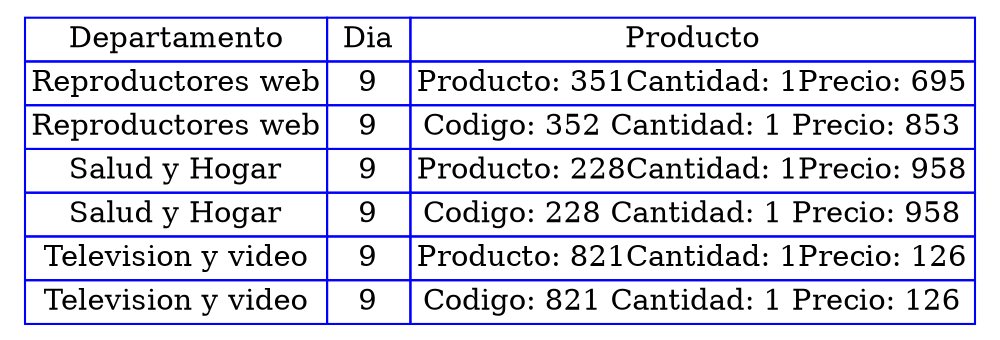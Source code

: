 digraph {
    tbl[
     shape=plaintext
     label=<
     <table border='0' cellborder='1' color='blue' cellspacing='0'>
<tr> <td>Departamento</td> <td> Dia </td> <td>Producto</td></tr>
<tr>
<td>Reproductores web</td>
<td>9</td>
<td>Producto: 351
Cantidad: 1
Precio: 695</td>
</tr><tr>
<td>Reproductores web</td>
<td>9</td>
<td>Codigo: 352 
Cantidad: 1 
Precio: 853</td>
</tr>
<tr>
<td>Salud y Hogar</td>
<td>9</td>
<td>Producto: 228
Cantidad: 1
Precio: 958</td>
</tr><tr>
<td>Salud y Hogar</td>
<td>9</td>
<td>Codigo: 228 
Cantidad: 1 
Precio: 958</td>
</tr>
<tr>
<td>Television y video</td>
<td>9</td>
<td>Producto: 821
Cantidad: 1
Precio: 126</td>
</tr><tr>
<td>Television y video</td>
<td>9</td>
<td>Codigo: 821 
Cantidad: 1 
Precio: 126</td>
</tr>
</table>
    >];
}